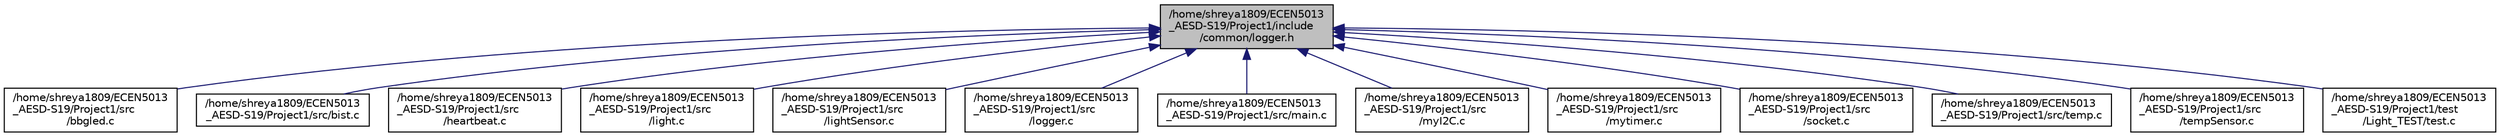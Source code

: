 digraph "/home/shreya1809/ECEN5013_AESD-S19/Project1/include/common/logger.h"
{
  edge [fontname="Helvetica",fontsize="10",labelfontname="Helvetica",labelfontsize="10"];
  node [fontname="Helvetica",fontsize="10",shape=record];
  Node32 [label="/home/shreya1809/ECEN5013\l_AESD-S19/Project1/include\l/common/logger.h",height=0.2,width=0.4,color="black", fillcolor="grey75", style="filled", fontcolor="black"];
  Node32 -> Node33 [dir="back",color="midnightblue",fontsize="10",style="solid",fontname="Helvetica"];
  Node33 [label="/home/shreya1809/ECEN5013\l_AESD-S19/Project1/src\l/bbgled.c",height=0.2,width=0.4,color="black", fillcolor="white", style="filled",URL="$bbgled_8c.html"];
  Node32 -> Node34 [dir="back",color="midnightblue",fontsize="10",style="solid",fontname="Helvetica"];
  Node34 [label="/home/shreya1809/ECEN5013\l_AESD-S19/Project1/src/bist.c",height=0.2,width=0.4,color="black", fillcolor="white", style="filled",URL="$bist_8c.html"];
  Node32 -> Node35 [dir="back",color="midnightblue",fontsize="10",style="solid",fontname="Helvetica"];
  Node35 [label="/home/shreya1809/ECEN5013\l_AESD-S19/Project1/src\l/heartbeat.c",height=0.2,width=0.4,color="black", fillcolor="white", style="filled",URL="$heartbeat_8c_source.html"];
  Node32 -> Node36 [dir="back",color="midnightblue",fontsize="10",style="solid",fontname="Helvetica"];
  Node36 [label="/home/shreya1809/ECEN5013\l_AESD-S19/Project1/src\l/light.c",height=0.2,width=0.4,color="black", fillcolor="white", style="filled",URL="$light_8c_source.html"];
  Node32 -> Node37 [dir="back",color="midnightblue",fontsize="10",style="solid",fontname="Helvetica"];
  Node37 [label="/home/shreya1809/ECEN5013\l_AESD-S19/Project1/src\l/lightSensor.c",height=0.2,width=0.4,color="black", fillcolor="white", style="filled",URL="$lightSensor_8c_source.html"];
  Node32 -> Node38 [dir="back",color="midnightblue",fontsize="10",style="solid",fontname="Helvetica"];
  Node38 [label="/home/shreya1809/ECEN5013\l_AESD-S19/Project1/src\l/logger.c",height=0.2,width=0.4,color="black", fillcolor="white", style="filled",URL="$logger_8c.html"];
  Node32 -> Node39 [dir="back",color="midnightblue",fontsize="10",style="solid",fontname="Helvetica"];
  Node39 [label="/home/shreya1809/ECEN5013\l_AESD-S19/Project1/src/main.c",height=0.2,width=0.4,color="black", fillcolor="white", style="filled",URL="$main_8c.html",tooltip="main thread "];
  Node32 -> Node40 [dir="back",color="midnightblue",fontsize="10",style="solid",fontname="Helvetica"];
  Node40 [label="/home/shreya1809/ECEN5013\l_AESD-S19/Project1/src\l/myI2C.c",height=0.2,width=0.4,color="black", fillcolor="white", style="filled",URL="$myI2C_8c.html"];
  Node32 -> Node41 [dir="back",color="midnightblue",fontsize="10",style="solid",fontname="Helvetica"];
  Node41 [label="/home/shreya1809/ECEN5013\l_AESD-S19/Project1/src\l/mytimer.c",height=0.2,width=0.4,color="black", fillcolor="white", style="filled",URL="$mytimer_8c_source.html"];
  Node32 -> Node42 [dir="back",color="midnightblue",fontsize="10",style="solid",fontname="Helvetica"];
  Node42 [label="/home/shreya1809/ECEN5013\l_AESD-S19/Project1/src\l/socket.c",height=0.2,width=0.4,color="black", fillcolor="white", style="filled",URL="$socket_8c.html"];
  Node32 -> Node43 [dir="back",color="midnightblue",fontsize="10",style="solid",fontname="Helvetica"];
  Node43 [label="/home/shreya1809/ECEN5013\l_AESD-S19/Project1/src/temp.c",height=0.2,width=0.4,color="black", fillcolor="white", style="filled",URL="$temp_8c.html"];
  Node32 -> Node44 [dir="back",color="midnightblue",fontsize="10",style="solid",fontname="Helvetica"];
  Node44 [label="/home/shreya1809/ECEN5013\l_AESD-S19/Project1/src\l/tempSensor.c",height=0.2,width=0.4,color="black", fillcolor="white", style="filled",URL="$tempSensor_8c_source.html"];
  Node32 -> Node45 [dir="back",color="midnightblue",fontsize="10",style="solid",fontname="Helvetica"];
  Node45 [label="/home/shreya1809/ECEN5013\l_AESD-S19/Project1/test\l/Light_TEST/test.c",height=0.2,width=0.4,color="black", fillcolor="white", style="filled",URL="$Light__TEST_2test_8c_source.html"];
}
